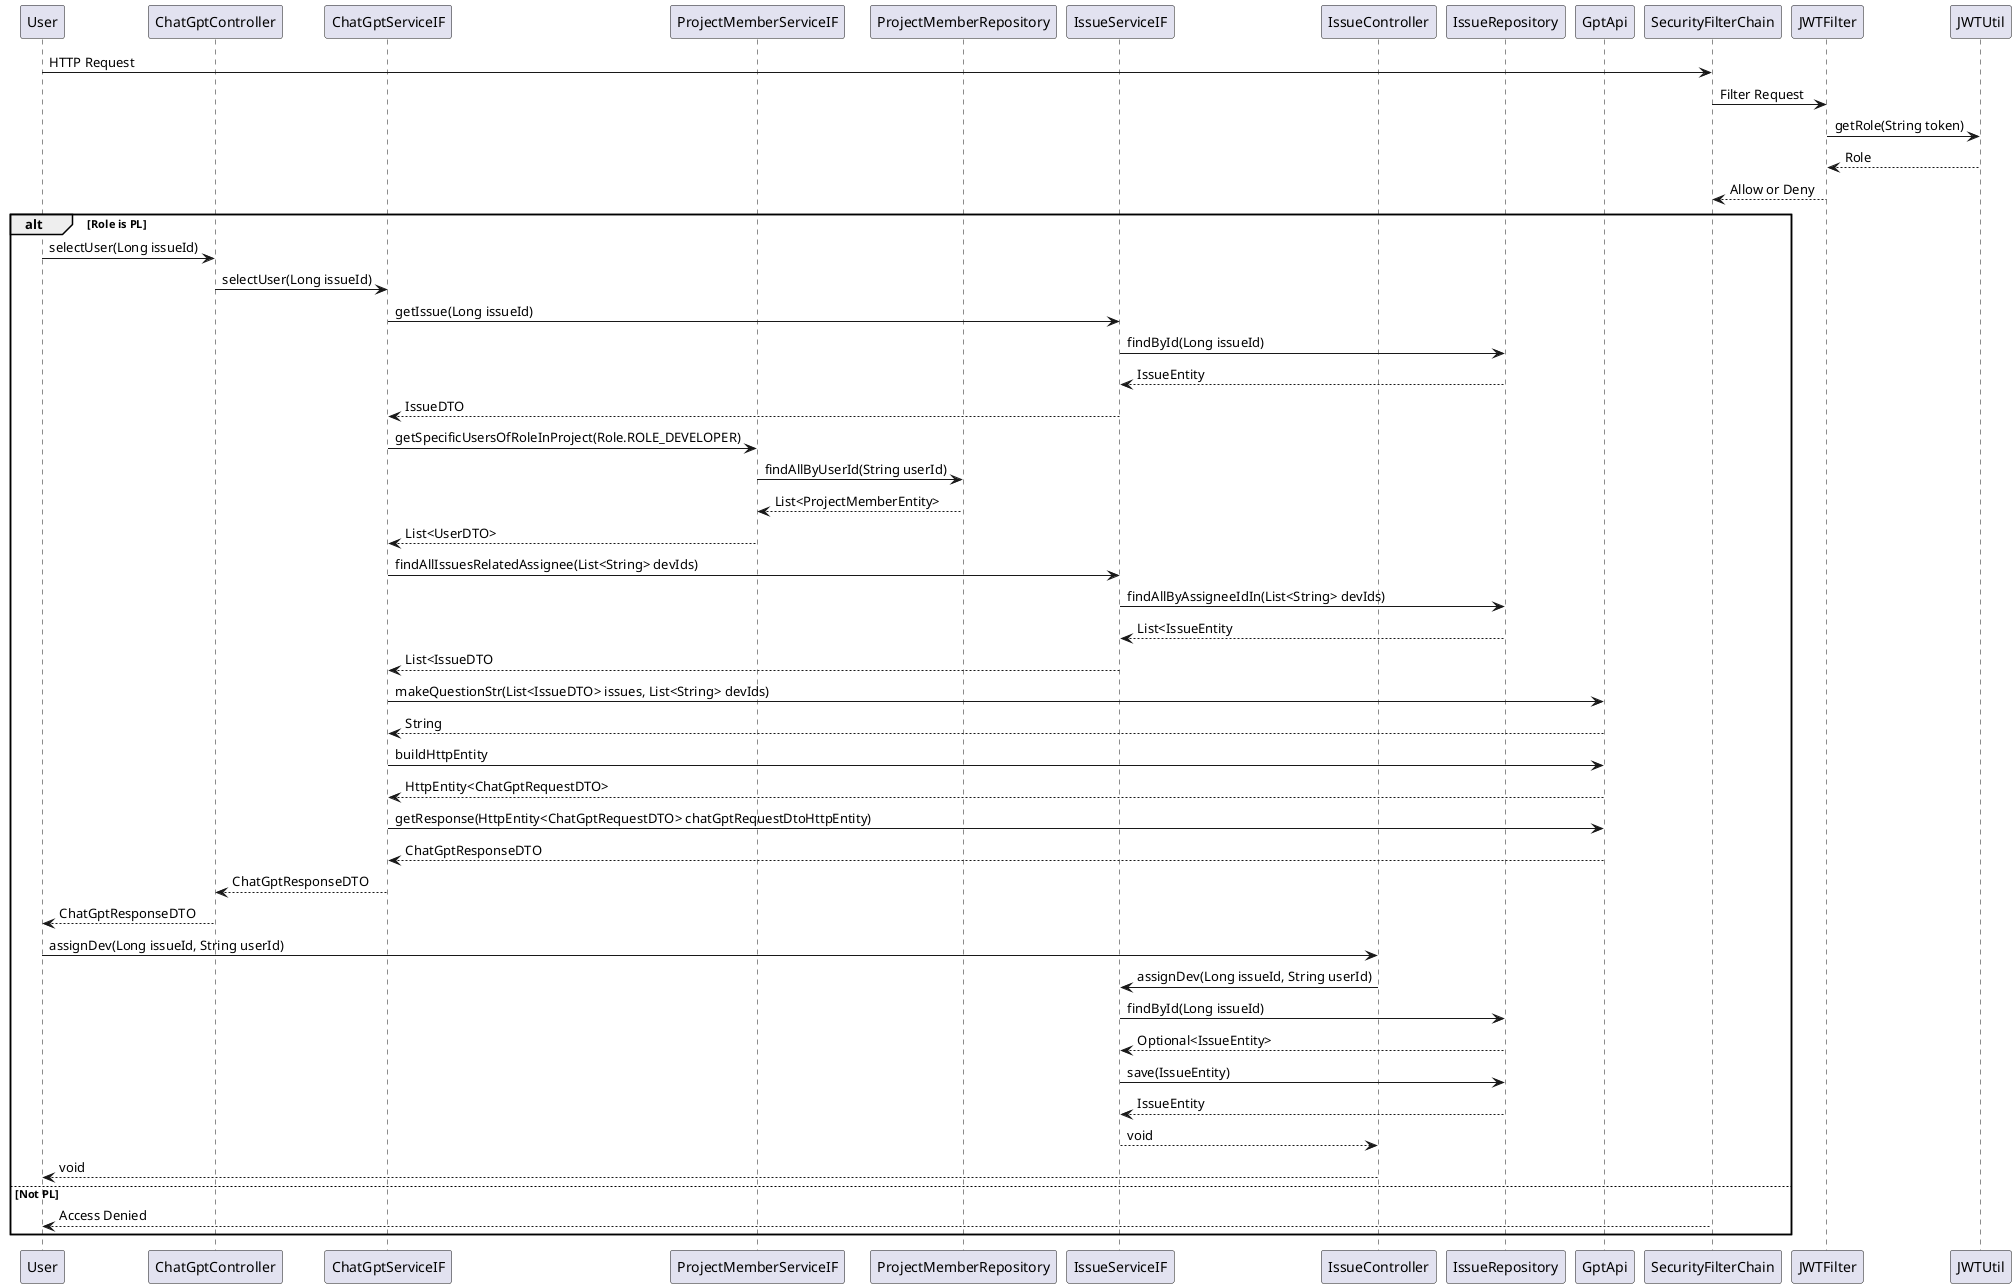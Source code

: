 @startuml
participant User
participant ChatGptController
participant ChatGptServiceIF
participant ProjectMemberServiceIF
participant ProjectMemberRepository
participant IssueServiceIF
participant IssueController
participant IssueRepository
participant GptApi
participant SecurityFilterChain
participant JWTFilter
participant JWTUtil

User -> SecurityFilterChain: HTTP Request
SecurityFilterChain -> JWTFilter: Filter Request
JWTFilter -> JWTUtil: getRole(String token)
JWTUtil --> JWTFilter: Role
JWTFilter --> SecurityFilterChain: Allow or Deny

alt Role is PL
    User -> ChatGptController: selectUser(Long issueId)
    ChatGptController -> ChatGptServiceIF: selectUser(Long issueId)
    ChatGptServiceIF -> IssueServiceIF: getIssue(Long issueId)
    IssueServiceIF -> IssueRepository: findById(Long issueId)
    IssueRepository --> IssueServiceIF: IssueEntity
    IssueServiceIF --> ChatGptServiceIF: IssueDTO

    ChatGptServiceIF -> ProjectMemberServiceIF: getSpecificUsersOfRoleInProject(Role.ROLE_DEVELOPER)
    ProjectMemberServiceIF -> ProjectMemberRepository: findAllByUserId(String userId)
    ProjectMemberRepository --> ProjectMemberServiceIF: List<ProjectMemberEntity>
    ProjectMemberServiceIF --> ChatGptServiceIF: List<UserDTO>

    ChatGptServiceIF -> IssueServiceIF: findAllIssuesRelatedAssignee(List<String> devIds)
    IssueServiceIF -> IssueRepository: findAllByAssigneeIdIn(List<String> devIds)
    IssueRepository --> IssueServiceIF: List<IssueEntity
    IssueServiceIF --> ChatGptServiceIF: List<IssueDTO

    ChatGptServiceIF -> GptApi: makeQuestionStr(List<IssueDTO> issues, List<String> devIds)
    GptApi --> ChatGptServiceIF: String
    ChatGptServiceIF -> GptApi: buildHttpEntity
    GptApi --> ChatGptServiceIF: HttpEntity<ChatGptRequestDTO>
    ChatGptServiceIF -> GptApi: getResponse(HttpEntity<ChatGptRequestDTO> chatGptRequestDtoHttpEntity)
    GptApi --> ChatGptServiceIF: ChatGptResponseDTO
    ChatGptServiceIF --> ChatGptController: ChatGptResponseDTO
    ChatGptController --> User: ChatGptResponseDTO

    User -> IssueController: assignDev(Long issueId, String userId)
    IssueController -> IssueServiceIF: assignDev(Long issueId, String userId)
    IssueServiceIF -> IssueRepository: findById(Long issueId)
    IssueRepository --> IssueServiceIF: Optional<IssueEntity>
    IssueServiceIF -> IssueRepository: save(IssueEntity)
    IssueRepository --> IssueServiceIF: IssueEntity
    IssueServiceIF --> IssueController: void
    IssueController --> User: void
else Not PL
    SecurityFilterChain --> User: Access Denied
end
@enduml
